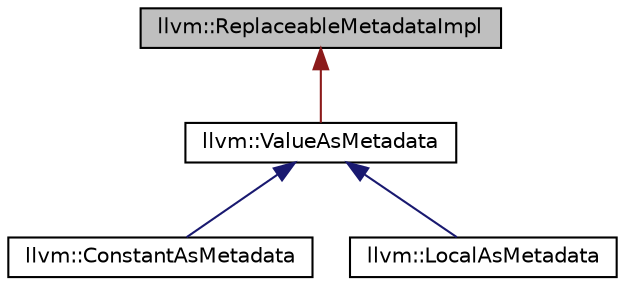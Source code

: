 digraph "llvm::ReplaceableMetadataImpl"
{
 // LATEX_PDF_SIZE
  bgcolor="transparent";
  edge [fontname="Helvetica",fontsize="10",labelfontname="Helvetica",labelfontsize="10"];
  node [fontname="Helvetica",fontsize="10",shape="box"];
  Node1 [label="llvm::ReplaceableMetadataImpl",height=0.2,width=0.4,color="black", fillcolor="grey75", style="filled", fontcolor="black",tooltip="Shared implementation of use-lists for replaceable metadata."];
  Node1 -> Node2 [dir="back",color="firebrick4",fontsize="10",style="solid",fontname="Helvetica"];
  Node2 [label="llvm::ValueAsMetadata",height=0.2,width=0.4,color="black",URL="$classllvm_1_1ValueAsMetadata.html",tooltip="Value wrapper in the Metadata hierarchy."];
  Node2 -> Node3 [dir="back",color="midnightblue",fontsize="10",style="solid",fontname="Helvetica"];
  Node3 [label="llvm::ConstantAsMetadata",height=0.2,width=0.4,color="black",URL="$classllvm_1_1ConstantAsMetadata.html",tooltip=" "];
  Node2 -> Node4 [dir="back",color="midnightblue",fontsize="10",style="solid",fontname="Helvetica"];
  Node4 [label="llvm::LocalAsMetadata",height=0.2,width=0.4,color="black",URL="$classllvm_1_1LocalAsMetadata.html",tooltip=" "];
}
